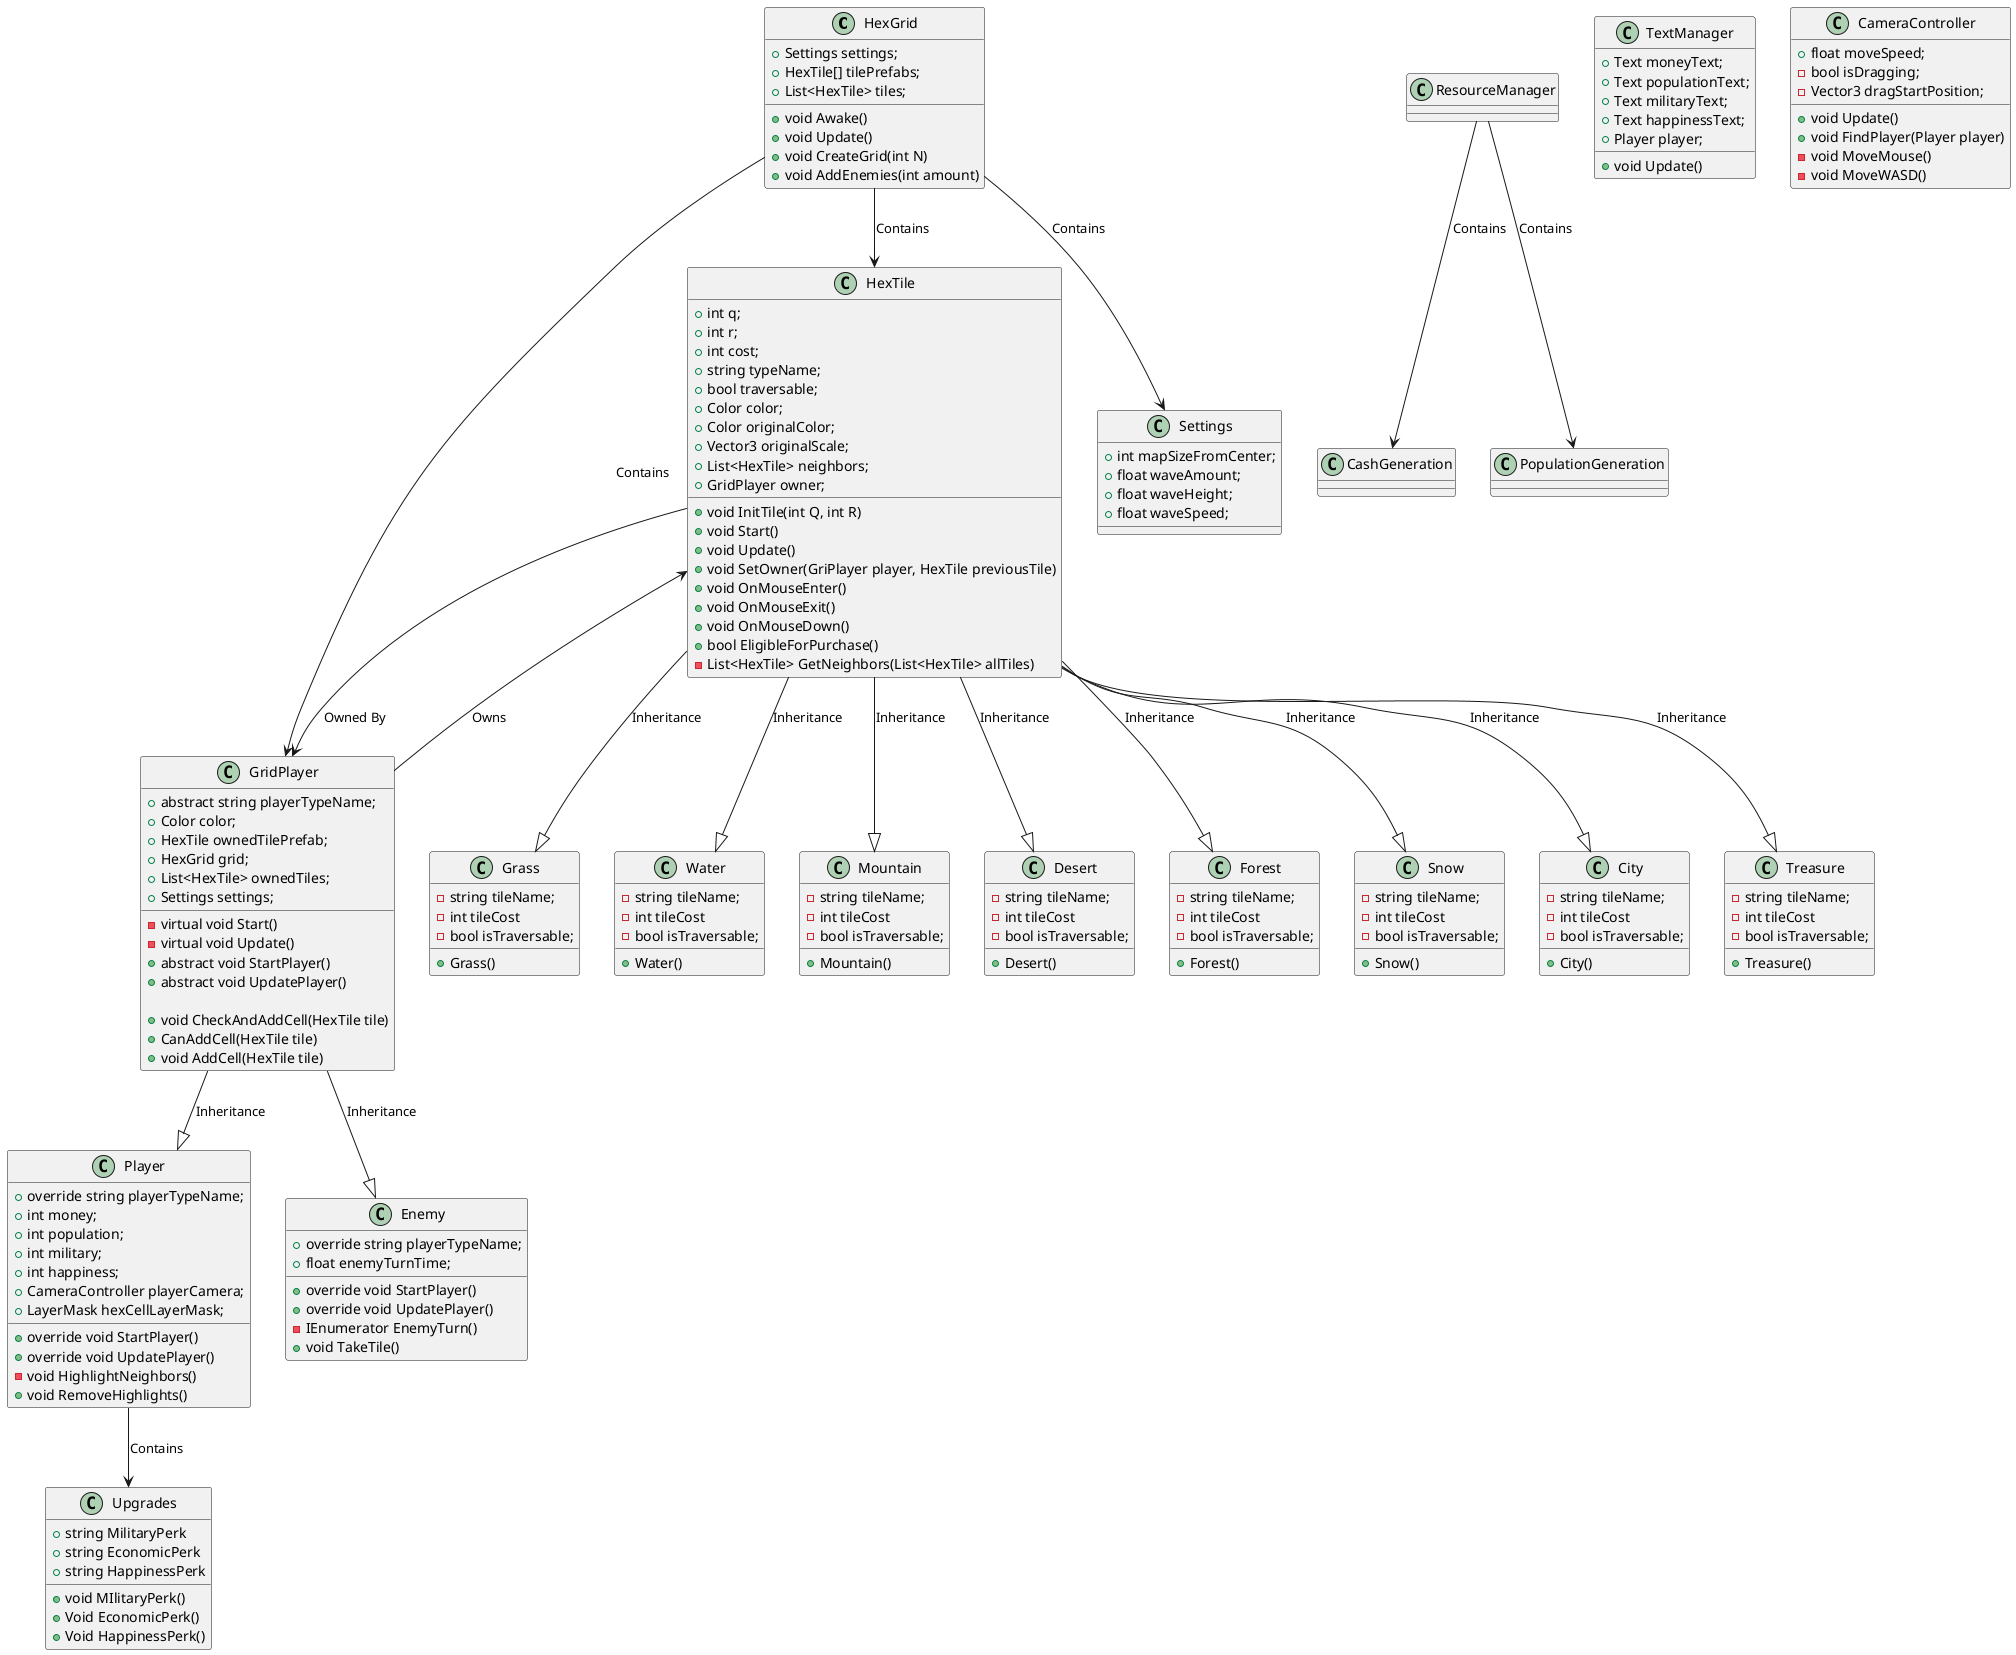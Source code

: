 @startuml

HexGrid --> HexTile : Contains
HexGrid --> Settings : Contains
HexGrid --> GridPlayer : Contains
HexTile --> GridPlayer : Owned By
GridPlayer --> HexTile : Owns
GridPlayer --|> Player : Inheritance
GridPlayer --|> Enemy : Inheritance
Player --> Upgrades : Contains

HexTile --|> Grass : Inheritance
HexTile --|> Water : Inheritance
HexTile --|> Mountain : Inheritance
HexTile --|> Desert : Inheritance
HexTile --|> Forest : Inheritance
HexTile --|> Snow : Inheritance
HexTile --|> City : Inheritance
HexTile --|> Treasure : Inheritance

ResourceManager --> CashGeneration : Contains
ResourceManager --> PopulationGeneration : Contains

class HexGrid
{
    +Settings settings;
    +HexTile[] tilePrefabs;
    +List<HexTile> tiles;

    +void Awake()
    +void Update()
    +void CreateGrid(int N)
    +void AddEnemies(int amount)
}

class HexTile
{
    +int q;
    +int r;
    +int cost;
    +string typeName;
    +bool traversable;
    +Color color;
    +Color originalColor;
    +Vector3 originalScale;
    +List<HexTile> neighbors;
    +GridPlayer owner;

    +void InitTile(int Q, int R)
    +void Start()
    +void Update()
    +void SetOwner(GriPlayer player, HexTile previousTile)
    +void OnMouseEnter()
    +void OnMouseExit()
    +void OnMouseDown()
    +bool EligibleForPurchase()
    -List<HexTile> GetNeighbors(List<HexTile> allTiles)
}

class Grass
{
    -string tileName;
    -int tileCost
    -bool isTraversable;

    +Grass()
}

class Water
{
    -string tileName;
    -int tileCost
    -bool isTraversable;

    +Water()
}

class Mountain
{
    -string tileName;
    -int tileCost
    -bool isTraversable;

    +Mountain()
}

class Desert
{
    -string tileName;
    -int tileCost
    -bool isTraversable;

    +Desert()
}

class Forest
{
    -string tileName;
    -int tileCost
    -bool isTraversable;

    +Forest()
}

class Snow
{
    -string tileName;
    -int tileCost
    -bool isTraversable;

    +Snow()
}

class City
{
    -string tileName;
    -int tileCost
    -bool isTraversable;

    +City()
}

class Treasure
{
    -string tileName;
    -int tileCost
    -bool isTraversable;

    +Treasure()
}

class GridPlayer
{
    +abstract string playerTypeName;
    +Color color;
    +HexTile ownedTilePrefab;
    +HexGrid grid;
    +List<HexTile> ownedTiles;
    +Settings settings;

    -virtual void Start()
    -virtual void Update()
    +abstract void StartPlayer()
    +abstract void UpdatePlayer()

    +void CheckAndAddCell(HexTile tile)
    +CanAddCell(HexTile tile)
    +void AddCell(HexTile tile)
}

class Player
{
    +override string playerTypeName;
    +int money;
    +int population;
    +int military;
    +int happiness;
    +CameraController playerCamera;
    +LayerMask hexCellLayerMask;

    +override void StartPlayer()
    +override void UpdatePlayer()
    -void HighlightNeighbors()
    +void RemoveHighlights()
}

class Enemy
{
    +override string playerTypeName;
    +float enemyTurnTime;

    +override void StartPlayer()
    +override void UpdatePlayer()
    -IEnumerator EnemyTurn()
    +void TakeTile()
}

Class Settings
{
    +int mapSizeFromCenter;
    +float waveAmount;
    +float waveHeight;
    +float waveSpeed;
}

class Upgrades
{
    +string MilitaryPerk
    +string EconomicPerk
    +string HappinessPerk

    +void MIlitaryPerk()
    +Void EconomicPerk()
    +Void HappinessPerk()
}

class TextManager
{
    +Text moneyText;
    +Text populationText;
    +Text militaryText;
    +Text happinessText;
    +Player player;

    +void Update()
}

class ResourceManager
{

}

class CashGeneration
{

}

class PopulationGeneration
{

}

class CameraController
{
    +float moveSpeed;
    -bool isDragging;
    -Vector3 dragStartPosition;

    +void Update()
    +void FindPlayer(Player player)
    -void MoveMouse()
    -void MoveWASD()
}

@enduml